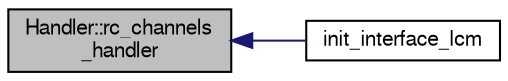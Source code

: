 digraph "Handler::rc_channels_handler"
{
  edge [fontname="FreeSans",fontsize="10",labelfontname="FreeSans",labelfontsize="10"];
  node [fontname="FreeSans",fontsize="10",shape=record];
  rankdir="LR";
  Node1 [label="Handler::rc_channels\l_handler",height=0.2,width=0.4,color="black", fillcolor="grey75", style="filled", fontcolor="black"];
  Node1 -> Node2 [dir="back",color="midnightblue",fontsize="10",style="solid",fontname="FreeSans"];
  Node2 [label="init_interface_lcm",height=0.2,width=0.4,color="black", fillcolor="white", style="filled",URL="$dd/df1/rt__interface__lcm_8cpp.html#a23857b25ac0abcaea372b7fd3cedc04d",tooltip="Initializer for all handlers related to the interface LCM streams. "];
}
